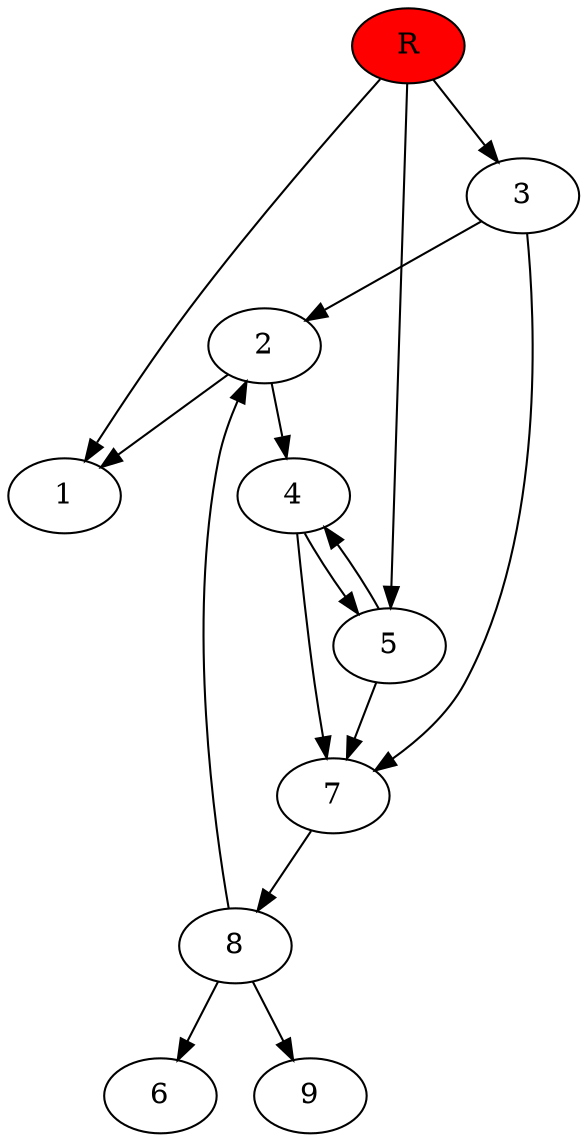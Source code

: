 digraph prb35130 {
	1
	2
	3
	4
	5
	6
	7
	8
	R [fillcolor="#ff0000" style=filled]
	2 -> 1
	2 -> 4
	3 -> 2
	3 -> 7
	4 -> 5
	4 -> 7
	5 -> 4
	5 -> 7
	7 -> 8
	8 -> 2
	8 -> 6
	8 -> 9
	R -> 1
	R -> 3
	R -> 5
}
